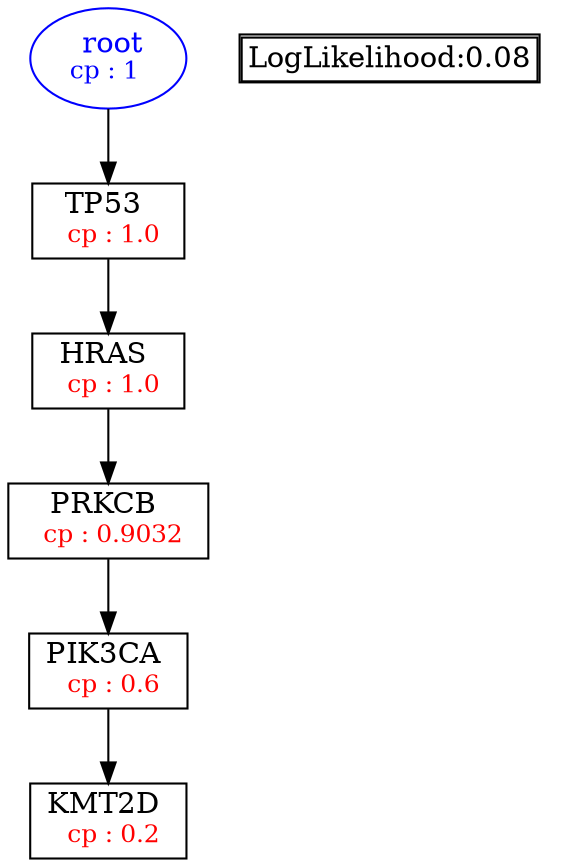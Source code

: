 digraph tree {
    "root" [label=<<font color='Blue'> root</font><br/><font color='Blue' POINT-SIZE='12'>cp : 1 </font>>, shape=oval, color=Blue];
    "S5" [label =<TP53 <br/> <font color='Red' POINT-SIZE='12'> cp : 1.0 </font>>, shape=box];
    "S2" [label =<HRAS <br/> <font color='Red' POINT-SIZE='12'> cp : 1.0 </font>>, shape=box];
    "S4" [label =<PRKCB <br/> <font color='Red' POINT-SIZE='12'> cp : 0.9032 </font>>, shape=box];
    "S1" [label =<PIK3CA <br/> <font color='Red' POINT-SIZE='12'> cp : 0.6 </font>>, shape=box];
    "S3" [label =<KMT2D <br/> <font color='Red' POINT-SIZE='12'> cp : 0.2 </font>>, shape=box];
    "root" -> "S5";
    "S5" -> "S2";
    "S2" -> "S4";
    "S4" -> "S1";
    "S1" -> "S3";

    node[shape=plaintext]
    fontsize="10"
    struct1 [label=
    <<TABLE BORDER="1" CELLBORDER="1" CELLSPACING="0" >
    <TR><TD ALIGN="LEFT">LogLikelihood:0.08</TD></TR>
    </TABLE>>];

}
